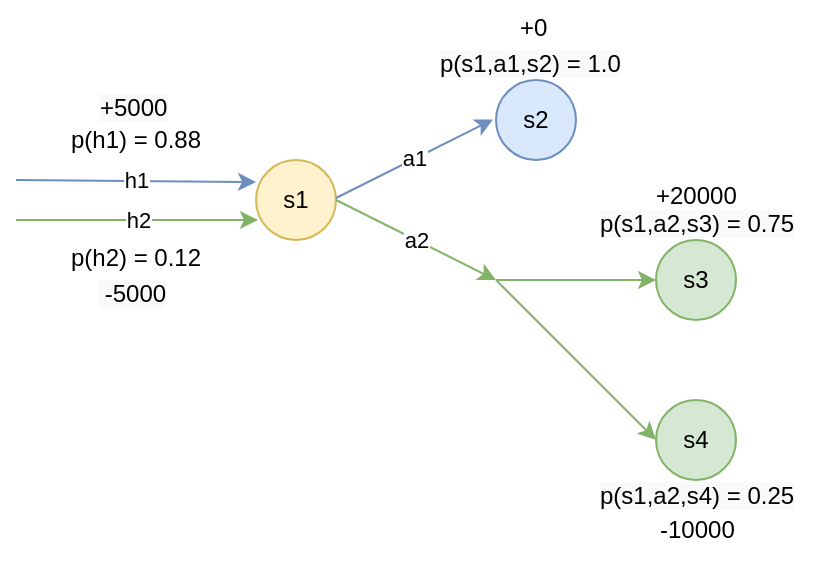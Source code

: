 <mxfile version="17.4.3" type="device"><diagram id="xXTzA8mYUubPrveDqN6B" name="Page-1"><mxGraphModel dx="498" dy="290" grid="1" gridSize="10" guides="1" tooltips="1" connect="1" arrows="1" fold="1" page="1" pageScale="1" pageWidth="1100" pageHeight="850" math="0" shadow="0"><root><mxCell id="0"/><mxCell id="1" parent="0"/><mxCell id="KNTE_Vncsm7Y6t-N7Lov-1" value="s1" style="ellipse;whiteSpace=wrap;html=1;fillColor=#fff2cc;strokeColor=#d6b656;" vertex="1" parent="1"><mxGeometry x="160" y="120" width="40" height="40" as="geometry"/></mxCell><mxCell id="KNTE_Vncsm7Y6t-N7Lov-2" value="s2" style="ellipse;whiteSpace=wrap;html=1;fillColor=#dae8fc;strokeColor=#6c8ebf;" vertex="1" parent="1"><mxGeometry x="280" y="80" width="40" height="40" as="geometry"/></mxCell><mxCell id="KNTE_Vncsm7Y6t-N7Lov-3" value="s3" style="ellipse;whiteSpace=wrap;html=1;fillColor=#d5e8d4;strokeColor=#82b366;" vertex="1" parent="1"><mxGeometry x="360" y="160" width="40" height="40" as="geometry"/></mxCell><mxCell id="KNTE_Vncsm7Y6t-N7Lov-4" value="h1" style="endArrow=classic;html=1;rounded=0;entryX=0;entryY=0.275;entryDx=0;entryDy=0;entryPerimeter=0;fillColor=#dae8fc;strokeColor=#6c8ebf;" edge="1" parent="1" target="KNTE_Vncsm7Y6t-N7Lov-1"><mxGeometry width="50" height="50" relative="1" as="geometry"><mxPoint x="40" y="130" as="sourcePoint"/><mxPoint x="570" y="550" as="targetPoint"/></mxGeometry></mxCell><mxCell id="KNTE_Vncsm7Y6t-N7Lov-5" value="h2" style="endArrow=classic;html=1;rounded=0;entryX=0;entryY=0.275;entryDx=0;entryDy=0;entryPerimeter=0;fillColor=#d5e8d4;strokeColor=#82b366;" edge="1" parent="1"><mxGeometry width="50" height="50" relative="1" as="geometry"><mxPoint x="40" y="150" as="sourcePoint"/><mxPoint x="161" y="150" as="targetPoint"/></mxGeometry></mxCell><mxCell id="KNTE_Vncsm7Y6t-N7Lov-8" value="a1" style="endArrow=classic;html=1;rounded=0;entryX=-0.037;entryY=0.494;entryDx=0;entryDy=0;entryPerimeter=0;fillColor=#dae8fc;strokeColor=#6c8ebf;" edge="1" parent="1" target="KNTE_Vncsm7Y6t-N7Lov-2"><mxGeometry width="50" height="50" relative="1" as="geometry"><mxPoint x="200" y="139" as="sourcePoint"/><mxPoint x="250" y="89" as="targetPoint"/></mxGeometry></mxCell><mxCell id="KNTE_Vncsm7Y6t-N7Lov-9" value="a2" style="endArrow=classic;html=1;rounded=0;exitX=1;exitY=0.5;exitDx=0;exitDy=0;fillColor=#d5e8d4;strokeColor=#82b366;" edge="1" parent="1" source="KNTE_Vncsm7Y6t-N7Lov-1"><mxGeometry width="50" height="50" relative="1" as="geometry"><mxPoint x="160" y="240" as="sourcePoint"/><mxPoint x="280" y="180" as="targetPoint"/></mxGeometry></mxCell><mxCell id="KNTE_Vncsm7Y6t-N7Lov-11" value="&lt;span style=&quot;color: rgb(0, 0, 0); font-family: helvetica; font-size: 12px; font-style: normal; font-weight: 400; letter-spacing: normal; text-align: center; text-indent: 0px; text-transform: none; word-spacing: 0px; background-color: rgb(248, 249, 250); display: inline; float: none;&quot;&gt;+5000&lt;/span&gt;" style="text;whiteSpace=wrap;html=1;" vertex="1" parent="1"><mxGeometry x="80" y="80" width="60" height="30" as="geometry"/></mxCell><mxCell id="KNTE_Vncsm7Y6t-N7Lov-12" value="&lt;span style=&quot;color: rgb(0, 0, 0); font-family: helvetica; font-size: 12px; font-style: normal; font-weight: 400; letter-spacing: normal; text-align: center; text-indent: 0px; text-transform: none; word-spacing: 0px; background-color: rgb(248, 249, 250); display: inline; float: none;&quot;&gt;&lt;span&gt;&amp;nbsp;&lt;/span&gt;-5000&lt;/span&gt;" style="text;whiteSpace=wrap;html=1;" vertex="1" parent="1"><mxGeometry x="79" y="173" width="60" height="30" as="geometry"/></mxCell><mxCell id="KNTE_Vncsm7Y6t-N7Lov-13" value="&lt;span style=&quot;color: rgb(0 , 0 , 0) ; font-family: &amp;#34;helvetica&amp;#34; ; font-size: 12px ; font-style: normal ; font-weight: 400 ; letter-spacing: normal ; text-align: center ; text-indent: 0px ; text-transform: none ; word-spacing: 0px ; background-color: rgb(248 , 249 , 250) ; display: inline ; float: none&quot;&gt;p(s1,a1,s2) = 1.0&lt;/span&gt;" style="text;whiteSpace=wrap;html=1;" vertex="1" parent="1"><mxGeometry x="250" y="58" width="100" height="32" as="geometry"/></mxCell><mxCell id="KNTE_Vncsm7Y6t-N7Lov-16" value="&lt;div style=&quot;text-align: center&quot;&gt;&lt;span style=&quot;font-family: &amp;#34;helvetica&amp;#34;&quot;&gt;+0&lt;/span&gt;&lt;br&gt;&lt;/div&gt;" style="text;whiteSpace=wrap;html=1;" vertex="1" parent="1"><mxGeometry x="290" y="40" width="20" height="30" as="geometry"/></mxCell><mxCell id="KNTE_Vncsm7Y6t-N7Lov-17" value="&lt;div style=&quot;text-align: center&quot;&gt;&lt;span style=&quot;font-family: &amp;#34;helvetica&amp;#34;&quot;&gt;+20000&lt;/span&gt;&lt;br&gt;&lt;/div&gt;" style="text;whiteSpace=wrap;html=1;" vertex="1" parent="1"><mxGeometry x="358" y="124" width="40" height="30" as="geometry"/></mxCell><mxCell id="KNTE_Vncsm7Y6t-N7Lov-18" value="&lt;span style=&quot;color: rgb(0 , 0 , 0) ; font-family: &amp;#34;helvetica&amp;#34; ; font-size: 12px ; font-style: normal ; font-weight: 400 ; letter-spacing: normal ; text-align: center ; text-indent: 0px ; text-transform: none ; word-spacing: 0px ; background-color: rgb(248 , 249 , 250) ; display: inline ; float: none&quot;&gt;p(s1,a2,s3) = 0.75&lt;/span&gt;" style="text;whiteSpace=wrap;html=1;" vertex="1" parent="1"><mxGeometry x="330" y="138" width="110" height="32" as="geometry"/></mxCell><mxCell id="KNTE_Vncsm7Y6t-N7Lov-19" value="s4" style="ellipse;whiteSpace=wrap;html=1;fillColor=#d5e8d4;strokeColor=#82b366;" vertex="1" parent="1"><mxGeometry x="360" y="240" width="40" height="40" as="geometry"/></mxCell><mxCell id="KNTE_Vncsm7Y6t-N7Lov-21" value="" style="endArrow=classic;html=1;rounded=0;entryX=0;entryY=0.5;entryDx=0;entryDy=0;fillColor=#d5e8d4;strokeColor=#82b366;" edge="1" parent="1" target="KNTE_Vncsm7Y6t-N7Lov-3"><mxGeometry width="50" height="50" relative="1" as="geometry"><mxPoint x="280" y="180" as="sourcePoint"/><mxPoint x="210" y="170" as="targetPoint"/></mxGeometry></mxCell><mxCell id="KNTE_Vncsm7Y6t-N7Lov-22" value="" style="endArrow=classic;html=1;rounded=0;entryX=0;entryY=0.5;entryDx=0;entryDy=0;fillColor=#d5e8d4;strokeColor=#82b366;" edge="1" parent="1" target="KNTE_Vncsm7Y6t-N7Lov-19"><mxGeometry width="50" height="50" relative="1" as="geometry"><mxPoint x="280" y="180" as="sourcePoint"/><mxPoint x="210" y="170" as="targetPoint"/></mxGeometry></mxCell><mxCell id="KNTE_Vncsm7Y6t-N7Lov-25" value="&lt;div style=&quot;text-align: center&quot;&gt;&lt;span style=&quot;font-family: &amp;#34;helvetica&amp;#34;&quot;&gt;-10000&lt;/span&gt;&lt;br&gt;&lt;/div&gt;" style="text;whiteSpace=wrap;html=1;" vertex="1" parent="1"><mxGeometry x="360" y="291" width="40" height="30" as="geometry"/></mxCell><mxCell id="KNTE_Vncsm7Y6t-N7Lov-26" value="&lt;span style=&quot;color: rgb(0 , 0 , 0) ; font-family: &amp;#34;helvetica&amp;#34; ; font-size: 12px ; font-style: normal ; font-weight: 400 ; letter-spacing: normal ; text-align: center ; text-indent: 0px ; text-transform: none ; word-spacing: 0px ; background-color: rgb(248 , 249 , 250) ; display: inline ; float: none&quot;&gt;p(s1,a2,s4) = 0.25&lt;/span&gt;" style="text;whiteSpace=wrap;html=1;" vertex="1" parent="1"><mxGeometry x="330" y="274" width="110" height="32" as="geometry"/></mxCell><mxCell id="KNTE_Vncsm7Y6t-N7Lov-27" value="p(h1) = 0.88" style="text;html=1;strokeColor=none;fillColor=none;align=center;verticalAlign=middle;whiteSpace=wrap;rounded=0;" vertex="1" parent="1"><mxGeometry x="50" y="95" width="100" height="30" as="geometry"/></mxCell><mxCell id="KNTE_Vncsm7Y6t-N7Lov-28" value="p(h2) = 0.12" style="text;html=1;strokeColor=none;fillColor=none;align=center;verticalAlign=middle;whiteSpace=wrap;rounded=0;" vertex="1" parent="1"><mxGeometry x="50" y="154" width="100" height="30" as="geometry"/></mxCell></root></mxGraphModel></diagram></mxfile>